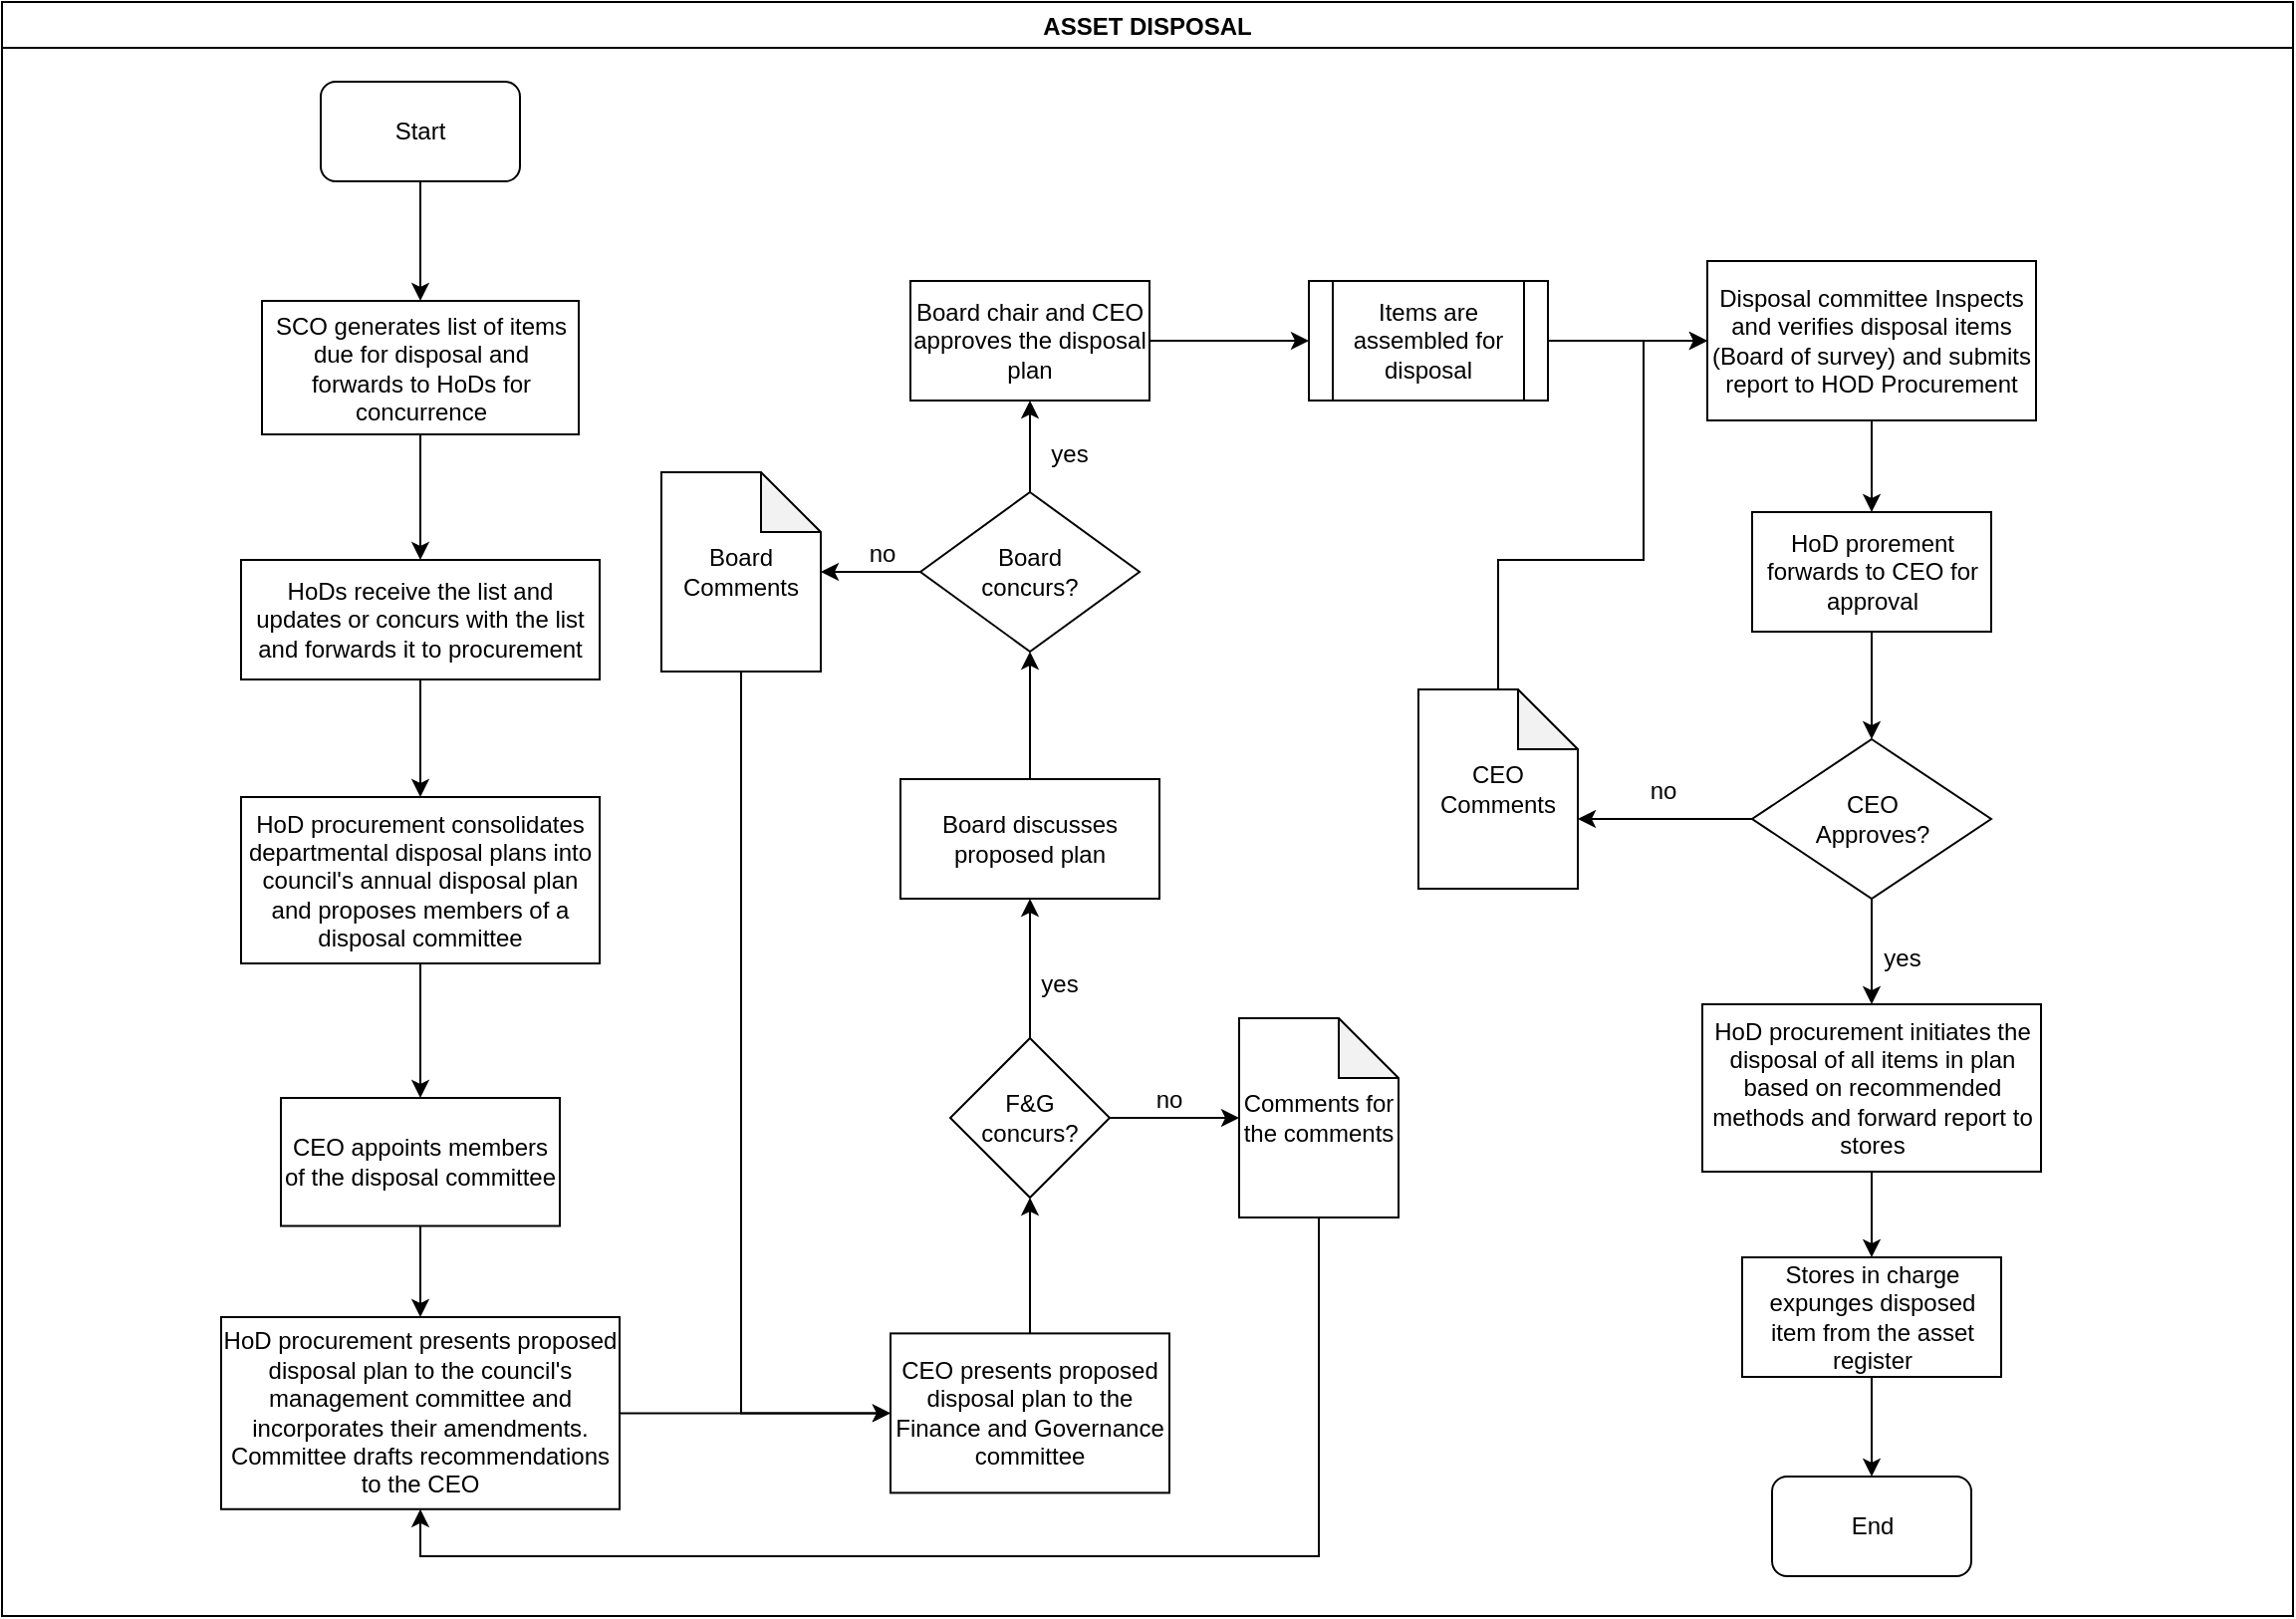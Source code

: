 <mxfile version="14.0.0" type="github">
  <diagram id="disdCqiPiTS09RIq2GX-" name="Page-1">
    <mxGraphModel dx="1038" dy="547" grid="1" gridSize="10" guides="1" tooltips="1" connect="1" arrows="1" fold="1" page="1" pageScale="1" pageWidth="1169" pageHeight="827" math="0" shadow="0">
      <root>
        <mxCell id="0" />
        <mxCell id="1" parent="0" />
        <mxCell id="XibfLzeqJBqNHer66UN9-2" value="ASSET DISPOSAL" style="swimlane;startSize=23;" vertex="1" parent="1">
          <mxGeometry x="10" y="10" width="1150" height="810" as="geometry" />
        </mxCell>
        <mxCell id="XibfLzeqJBqNHer66UN9-3" value="Start" style="rounded=1;whiteSpace=wrap;html=1;" vertex="1" parent="XibfLzeqJBqNHer66UN9-2">
          <mxGeometry x="160" y="40" width="100" height="50" as="geometry" />
        </mxCell>
        <mxCell id="XibfLzeqJBqNHer66UN9-4" value="SCO generates list of items due for disposal and forwards to HoDs for concurrence" style="rounded=0;whiteSpace=wrap;html=1;" vertex="1" parent="XibfLzeqJBqNHer66UN9-2">
          <mxGeometry x="130.5" y="150" width="159" height="67" as="geometry" />
        </mxCell>
        <mxCell id="XibfLzeqJBqNHer66UN9-5" value="" style="edgeStyle=orthogonalEdgeStyle;rounded=0;orthogonalLoop=1;jettySize=auto;html=1;entryX=0.5;entryY=0;entryDx=0;entryDy=0;" edge="1" parent="XibfLzeqJBqNHer66UN9-2" source="XibfLzeqJBqNHer66UN9-3" target="XibfLzeqJBqNHer66UN9-4">
          <mxGeometry relative="1" as="geometry">
            <mxPoint x="210" y="165" as="targetPoint" />
          </mxGeometry>
        </mxCell>
        <mxCell id="XibfLzeqJBqNHer66UN9-6" value="HoDs receive the list and updates or concurs with the list and forwards it to procurement" style="whiteSpace=wrap;html=1;rounded=0;" vertex="1" parent="XibfLzeqJBqNHer66UN9-2">
          <mxGeometry x="120" y="280" width="180" height="60" as="geometry" />
        </mxCell>
        <mxCell id="XibfLzeqJBqNHer66UN9-7" value="" style="edgeStyle=orthogonalEdgeStyle;rounded=0;orthogonalLoop=1;jettySize=auto;html=1;" edge="1" parent="XibfLzeqJBqNHer66UN9-2" source="XibfLzeqJBqNHer66UN9-4" target="XibfLzeqJBqNHer66UN9-6">
          <mxGeometry relative="1" as="geometry" />
        </mxCell>
        <mxCell id="XibfLzeqJBqNHer66UN9-8" value="HoD procurement consolidates departmental disposal plans into council&#39;s annual disposal plan and proposes members of a disposal committee" style="whiteSpace=wrap;html=1;rounded=0;" vertex="1" parent="XibfLzeqJBqNHer66UN9-2">
          <mxGeometry x="120" y="399" width="180" height="83.5" as="geometry" />
        </mxCell>
        <mxCell id="XibfLzeqJBqNHer66UN9-9" value="" style="edgeStyle=orthogonalEdgeStyle;rounded=0;orthogonalLoop=1;jettySize=auto;html=1;" edge="1" parent="XibfLzeqJBqNHer66UN9-2" source="XibfLzeqJBqNHer66UN9-6" target="XibfLzeqJBqNHer66UN9-8">
          <mxGeometry relative="1" as="geometry" />
        </mxCell>
        <mxCell id="XibfLzeqJBqNHer66UN9-10" value="CEO appoints members of the disposal committee" style="whiteSpace=wrap;html=1;rounded=0;" vertex="1" parent="XibfLzeqJBqNHer66UN9-2">
          <mxGeometry x="140" y="550" width="140" height="64.25" as="geometry" />
        </mxCell>
        <mxCell id="XibfLzeqJBqNHer66UN9-11" value="" style="edgeStyle=orthogonalEdgeStyle;rounded=0;orthogonalLoop=1;jettySize=auto;html=1;" edge="1" parent="XibfLzeqJBqNHer66UN9-2" source="XibfLzeqJBqNHer66UN9-8" target="XibfLzeqJBqNHer66UN9-10">
          <mxGeometry relative="1" as="geometry" />
        </mxCell>
        <mxCell id="XibfLzeqJBqNHer66UN9-12" value="CEO presents proposed disposal plan to the Finance and Governance committee" style="whiteSpace=wrap;html=1;rounded=0;" vertex="1" parent="XibfLzeqJBqNHer66UN9-2">
          <mxGeometry x="446" y="668.19" width="140" height="80" as="geometry" />
        </mxCell>
        <mxCell id="XibfLzeqJBqNHer66UN9-13" value="&lt;div&gt;F&amp;amp;G&lt;br&gt;&lt;/div&gt;&lt;div&gt;concurs?&lt;/div&gt;" style="rhombus;whiteSpace=wrap;html=1;" vertex="1" parent="XibfLzeqJBqNHer66UN9-2">
          <mxGeometry x="476" y="520" width="80" height="80" as="geometry" />
        </mxCell>
        <mxCell id="XibfLzeqJBqNHer66UN9-14" value="" style="edgeStyle=orthogonalEdgeStyle;rounded=0;orthogonalLoop=1;jettySize=auto;html=1;" edge="1" parent="XibfLzeqJBqNHer66UN9-2" source="XibfLzeqJBqNHer66UN9-12" target="XibfLzeqJBqNHer66UN9-13">
          <mxGeometry relative="1" as="geometry">
            <mxPoint x="516" y="578.19" as="targetPoint" />
          </mxGeometry>
        </mxCell>
        <mxCell id="XibfLzeqJBqNHer66UN9-15" value="Board discusses proposed plan" style="whiteSpace=wrap;html=1;" vertex="1" parent="XibfLzeqJBqNHer66UN9-2">
          <mxGeometry x="451" y="390" width="130" height="60" as="geometry" />
        </mxCell>
        <mxCell id="XibfLzeqJBqNHer66UN9-16" value="" style="edgeStyle=orthogonalEdgeStyle;rounded=0;orthogonalLoop=1;jettySize=auto;html=1;" edge="1" parent="XibfLzeqJBqNHer66UN9-2" source="XibfLzeqJBqNHer66UN9-13" target="XibfLzeqJBqNHer66UN9-15">
          <mxGeometry relative="1" as="geometry" />
        </mxCell>
        <mxCell id="XibfLzeqJBqNHer66UN9-17" value="yes" style="text;html=1;strokeColor=none;fillColor=none;align=center;verticalAlign=middle;whiteSpace=wrap;rounded=0;" vertex="1" parent="XibfLzeqJBqNHer66UN9-2">
          <mxGeometry x="511" y="483" width="40" height="20" as="geometry" />
        </mxCell>
        <mxCell id="XibfLzeqJBqNHer66UN9-18" value="Comments for the comments" style="shape=note;whiteSpace=wrap;html=1;backgroundOutline=1;darkOpacity=0.05;" vertex="1" parent="XibfLzeqJBqNHer66UN9-2">
          <mxGeometry x="621" y="510" width="80" height="100" as="geometry" />
        </mxCell>
        <mxCell id="XibfLzeqJBqNHer66UN9-19" value="" style="edgeStyle=orthogonalEdgeStyle;rounded=0;orthogonalLoop=1;jettySize=auto;html=1;entryX=0;entryY=0.5;entryDx=0;entryDy=0;entryPerimeter=0;" edge="1" parent="XibfLzeqJBqNHer66UN9-2" source="XibfLzeqJBqNHer66UN9-13" target="XibfLzeqJBqNHer66UN9-18">
          <mxGeometry relative="1" as="geometry">
            <mxPoint x="616" y="560" as="targetPoint" />
          </mxGeometry>
        </mxCell>
        <mxCell id="XibfLzeqJBqNHer66UN9-20" value="Board chair and CEO approves the disposal plan" style="whiteSpace=wrap;html=1;" vertex="1" parent="XibfLzeqJBqNHer66UN9-2">
          <mxGeometry x="456" y="140" width="120" height="60" as="geometry" />
        </mxCell>
        <mxCell id="XibfLzeqJBqNHer66UN9-21" value="yes" style="text;html=1;strokeColor=none;fillColor=none;align=center;verticalAlign=middle;whiteSpace=wrap;rounded=0;" vertex="1" parent="XibfLzeqJBqNHer66UN9-2">
          <mxGeometry x="516" y="217" width="40" height="20" as="geometry" />
        </mxCell>
        <mxCell id="XibfLzeqJBqNHer66UN9-22" value="Board Comments" style="shape=note;whiteSpace=wrap;html=1;backgroundOutline=1;darkOpacity=0.05;" vertex="1" parent="XibfLzeqJBqNHer66UN9-2">
          <mxGeometry x="331" y="236" width="80" height="100" as="geometry" />
        </mxCell>
        <mxCell id="XibfLzeqJBqNHer66UN9-23" value="" style="edgeStyle=orthogonalEdgeStyle;rounded=0;orthogonalLoop=1;jettySize=auto;html=1;entryX=0;entryY=0.5;entryDx=0;entryDy=0;" edge="1" parent="XibfLzeqJBqNHer66UN9-2" source="XibfLzeqJBqNHer66UN9-22" target="XibfLzeqJBqNHer66UN9-12">
          <mxGeometry relative="1" as="geometry">
            <mxPoint x="371" y="436" as="targetPoint" />
            <Array as="points">
              <mxPoint x="371" y="708" />
            </Array>
          </mxGeometry>
        </mxCell>
        <mxCell id="XibfLzeqJBqNHer66UN9-24" value="&lt;div&gt;CEO&lt;/div&gt;&lt;div&gt;Approves?&lt;/div&gt;" style="rhombus;whiteSpace=wrap;html=1;" vertex="1" parent="XibfLzeqJBqNHer66UN9-2">
          <mxGeometry x="878.5" y="370" width="120" height="80" as="geometry" />
        </mxCell>
        <mxCell id="XibfLzeqJBqNHer66UN9-25" value="HoD procurement initiates the disposal of all items in plan based on recommended methods and forward report to stores" style="whiteSpace=wrap;html=1;" vertex="1" parent="XibfLzeqJBqNHer66UN9-2">
          <mxGeometry x="853.5" y="503" width="170" height="84" as="geometry" />
        </mxCell>
        <mxCell id="XibfLzeqJBqNHer66UN9-26" value="" style="edgeStyle=orthogonalEdgeStyle;rounded=0;orthogonalLoop=1;jettySize=auto;html=1;" edge="1" parent="XibfLzeqJBqNHer66UN9-2" source="XibfLzeqJBqNHer66UN9-24" target="XibfLzeqJBqNHer66UN9-25">
          <mxGeometry relative="1" as="geometry" />
        </mxCell>
        <mxCell id="XibfLzeqJBqNHer66UN9-27" value="Stores in charge expunges disposed item from the asset register" style="whiteSpace=wrap;html=1;" vertex="1" parent="XibfLzeqJBqNHer66UN9-2">
          <mxGeometry x="873.5" y="630" width="130" height="60" as="geometry" />
        </mxCell>
        <mxCell id="XibfLzeqJBqNHer66UN9-28" value="" style="edgeStyle=orthogonalEdgeStyle;rounded=0;orthogonalLoop=1;jettySize=auto;html=1;" edge="1" parent="XibfLzeqJBqNHer66UN9-2" source="XibfLzeqJBqNHer66UN9-25" target="XibfLzeqJBqNHer66UN9-27">
          <mxGeometry relative="1" as="geometry" />
        </mxCell>
        <mxCell id="XibfLzeqJBqNHer66UN9-29" value="HoD prorement forwards to CEO for approval" style="whiteSpace=wrap;html=1;" vertex="1" parent="XibfLzeqJBqNHer66UN9-2">
          <mxGeometry x="878.5" y="256" width="120" height="60" as="geometry" />
        </mxCell>
        <mxCell id="XibfLzeqJBqNHer66UN9-30" value="" style="edgeStyle=orthogonalEdgeStyle;rounded=0;orthogonalLoop=1;jettySize=auto;html=1;" edge="1" parent="XibfLzeqJBqNHer66UN9-2" source="XibfLzeqJBqNHer66UN9-29" target="XibfLzeqJBqNHer66UN9-24">
          <mxGeometry relative="1" as="geometry" />
        </mxCell>
        <mxCell id="XibfLzeqJBqNHer66UN9-31" value="yes" style="text;html=1;strokeColor=none;fillColor=none;align=center;verticalAlign=middle;whiteSpace=wrap;rounded=0;" vertex="1" parent="XibfLzeqJBqNHer66UN9-2">
          <mxGeometry x="934" y="470" width="40" height="20" as="geometry" />
        </mxCell>
        <mxCell id="XibfLzeqJBqNHer66UN9-32" value="End" style="rounded=1;whiteSpace=wrap;html=1;" vertex="1" parent="XibfLzeqJBqNHer66UN9-2">
          <mxGeometry x="888.5" y="740" width="100" height="50" as="geometry" />
        </mxCell>
        <mxCell id="XibfLzeqJBqNHer66UN9-33" value="" style="edgeStyle=orthogonalEdgeStyle;rounded=0;orthogonalLoop=1;jettySize=auto;html=1;" edge="1" parent="XibfLzeqJBqNHer66UN9-2" source="XibfLzeqJBqNHer66UN9-27" target="XibfLzeqJBqNHer66UN9-32">
          <mxGeometry relative="1" as="geometry">
            <mxPoint x="938.5" y="770" as="targetPoint" />
          </mxGeometry>
        </mxCell>
        <mxCell id="XibfLzeqJBqNHer66UN9-34" value="CEO Comments" style="shape=note;whiteSpace=wrap;html=1;backgroundOutline=1;darkOpacity=0.05;" vertex="1" parent="XibfLzeqJBqNHer66UN9-2">
          <mxGeometry x="711" y="345" width="80" height="100" as="geometry" />
        </mxCell>
        <mxCell id="XibfLzeqJBqNHer66UN9-35" value="" style="edgeStyle=orthogonalEdgeStyle;rounded=0;orthogonalLoop=1;jettySize=auto;html=1;entryX=0;entryY=0;entryDx=80;entryDy=65;entryPerimeter=0;" edge="1" parent="XibfLzeqJBqNHer66UN9-2" source="XibfLzeqJBqNHer66UN9-24" target="XibfLzeqJBqNHer66UN9-34">
          <mxGeometry relative="1" as="geometry">
            <mxPoint x="798.5" y="410" as="targetPoint" />
          </mxGeometry>
        </mxCell>
        <mxCell id="XibfLzeqJBqNHer66UN9-36" value="no" style="text;html=1;strokeColor=none;fillColor=none;align=center;verticalAlign=middle;whiteSpace=wrap;rounded=0;" vertex="1" parent="XibfLzeqJBqNHer66UN9-2">
          <mxGeometry x="814" y="386" width="40" height="20" as="geometry" />
        </mxCell>
        <mxCell id="XibfLzeqJBqNHer66UN9-37" value="" style="edgeStyle=orthogonalEdgeStyle;rounded=0;orthogonalLoop=1;jettySize=auto;html=1;" edge="1" parent="1" source="XibfLzeqJBqNHer66UN9-38" target="XibfLzeqJBqNHer66UN9-12">
          <mxGeometry relative="1" as="geometry" />
        </mxCell>
        <mxCell id="XibfLzeqJBqNHer66UN9-38" value="HoD procurement presents proposed disposal plan to the council&#39;s management committee and incorporates their amendments. Committee drafts recommendations to the CEO" style="whiteSpace=wrap;html=1;rounded=0;" vertex="1" parent="1">
          <mxGeometry x="120" y="670" width="200" height="96.38" as="geometry" />
        </mxCell>
        <mxCell id="XibfLzeqJBqNHer66UN9-39" value="" style="edgeStyle=orthogonalEdgeStyle;rounded=0;orthogonalLoop=1;jettySize=auto;html=1;" edge="1" parent="1" source="XibfLzeqJBqNHer66UN9-10" target="XibfLzeqJBqNHer66UN9-38">
          <mxGeometry relative="1" as="geometry" />
        </mxCell>
        <mxCell id="XibfLzeqJBqNHer66UN9-40" value="" style="edgeStyle=orthogonalEdgeStyle;rounded=0;orthogonalLoop=1;jettySize=auto;html=1;entryX=0.5;entryY=1;entryDx=0;entryDy=0;exitX=0.5;exitY=1;exitDx=0;exitDy=0;exitPerimeter=0;" edge="1" parent="1" source="XibfLzeqJBqNHer66UN9-18" target="XibfLzeqJBqNHer66UN9-38">
          <mxGeometry relative="1" as="geometry">
            <mxPoint x="701" y="600" as="sourcePoint" />
            <mxPoint x="686" y="680" as="targetPoint" />
            <Array as="points">
              <mxPoint x="671" y="790" />
              <mxPoint x="220" y="790" />
            </Array>
          </mxGeometry>
        </mxCell>
        <mxCell id="XibfLzeqJBqNHer66UN9-41" value="no" style="text;html=1;strokeColor=none;fillColor=none;align=center;verticalAlign=middle;whiteSpace=wrap;rounded=0;" vertex="1" parent="1">
          <mxGeometry x="576" y="551" width="40" height="20" as="geometry" />
        </mxCell>
        <mxCell id="XibfLzeqJBqNHer66UN9-42" value="" style="edgeStyle=orthogonalEdgeStyle;rounded=0;orthogonalLoop=1;jettySize=auto;html=1;" edge="1" parent="1" source="XibfLzeqJBqNHer66UN9-44" target="XibfLzeqJBqNHer66UN9-20">
          <mxGeometry relative="1" as="geometry" />
        </mxCell>
        <mxCell id="XibfLzeqJBqNHer66UN9-43" value="" style="edgeStyle=orthogonalEdgeStyle;rounded=0;orthogonalLoop=1;jettySize=auto;html=1;" edge="1" parent="1" source="XibfLzeqJBqNHer66UN9-44" target="XibfLzeqJBqNHer66UN9-22">
          <mxGeometry relative="1" as="geometry">
            <mxPoint x="656" y="296" as="targetPoint" />
          </mxGeometry>
        </mxCell>
        <mxCell id="XibfLzeqJBqNHer66UN9-44" value="&lt;div&gt;Board&lt;/div&gt;&lt;div&gt;concurs?&lt;/div&gt;" style="rhombus;whiteSpace=wrap;html=1;" vertex="1" parent="1">
          <mxGeometry x="471" y="256" width="110" height="80" as="geometry" />
        </mxCell>
        <mxCell id="XibfLzeqJBqNHer66UN9-45" value="" style="edgeStyle=orthogonalEdgeStyle;rounded=0;orthogonalLoop=1;jettySize=auto;html=1;" edge="1" parent="1" source="XibfLzeqJBqNHer66UN9-15" target="XibfLzeqJBqNHer66UN9-44">
          <mxGeometry relative="1" as="geometry" />
        </mxCell>
        <mxCell id="XibfLzeqJBqNHer66UN9-46" value="" style="edgeStyle=orthogonalEdgeStyle;rounded=0;orthogonalLoop=1;jettySize=auto;html=1;" edge="1" parent="1" source="XibfLzeqJBqNHer66UN9-47" target="XibfLzeqJBqNHer66UN9-50">
          <mxGeometry relative="1" as="geometry" />
        </mxCell>
        <mxCell id="XibfLzeqJBqNHer66UN9-47" value="Items are assembled for disposal" style="shape=process;whiteSpace=wrap;html=1;backgroundOutline=1;" vertex="1" parent="1">
          <mxGeometry x="666" y="150" width="120" height="60" as="geometry" />
        </mxCell>
        <mxCell id="XibfLzeqJBqNHer66UN9-48" value="" style="edgeStyle=orthogonalEdgeStyle;rounded=0;orthogonalLoop=1;jettySize=auto;html=1;" edge="1" parent="1" source="XibfLzeqJBqNHer66UN9-20" target="XibfLzeqJBqNHer66UN9-47">
          <mxGeometry relative="1" as="geometry" />
        </mxCell>
        <mxCell id="XibfLzeqJBqNHer66UN9-49" value="" style="edgeStyle=orthogonalEdgeStyle;rounded=0;orthogonalLoop=1;jettySize=auto;html=1;" edge="1" parent="1" source="XibfLzeqJBqNHer66UN9-50" target="XibfLzeqJBqNHer66UN9-29">
          <mxGeometry relative="1" as="geometry" />
        </mxCell>
        <mxCell id="XibfLzeqJBqNHer66UN9-50" value="Disposal committee Inspects and verifies disposal items (Board of survey) and submits report to HOD Procurement" style="whiteSpace=wrap;html=1;" vertex="1" parent="1">
          <mxGeometry x="866" y="140" width="165" height="80" as="geometry" />
        </mxCell>
        <mxCell id="XibfLzeqJBqNHer66UN9-51" value="" style="edgeStyle=orthogonalEdgeStyle;rounded=0;orthogonalLoop=1;jettySize=auto;html=1;entryX=0;entryY=0.5;entryDx=0;entryDy=0;" edge="1" parent="1" source="XibfLzeqJBqNHer66UN9-34" target="XibfLzeqJBqNHer66UN9-50">
          <mxGeometry relative="1" as="geometry">
            <mxPoint x="761" y="255" as="targetPoint" />
            <Array as="points">
              <mxPoint x="761" y="290" />
              <mxPoint x="834" y="290" />
              <mxPoint x="834" y="180" />
            </Array>
          </mxGeometry>
        </mxCell>
        <mxCell id="XibfLzeqJBqNHer66UN9-52" value="no" style="text;html=1;strokeColor=none;fillColor=none;align=center;verticalAlign=middle;whiteSpace=wrap;rounded=0;" vertex="1" parent="1">
          <mxGeometry x="432" y="277" width="40" height="20" as="geometry" />
        </mxCell>
      </root>
    </mxGraphModel>
  </diagram>
</mxfile>
